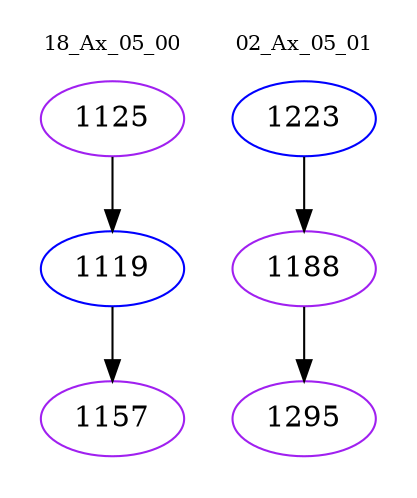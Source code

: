 digraph{
subgraph cluster_0 {
color = white
label = "18_Ax_05_00";
fontsize=10;
T0_1125 [label="1125", color="purple"]
T0_1125 -> T0_1119 [color="black"]
T0_1119 [label="1119", color="blue"]
T0_1119 -> T0_1157 [color="black"]
T0_1157 [label="1157", color="purple"]
}
subgraph cluster_1 {
color = white
label = "02_Ax_05_01";
fontsize=10;
T1_1223 [label="1223", color="blue"]
T1_1223 -> T1_1188 [color="black"]
T1_1188 [label="1188", color="purple"]
T1_1188 -> T1_1295 [color="black"]
T1_1295 [label="1295", color="purple"]
}
}
